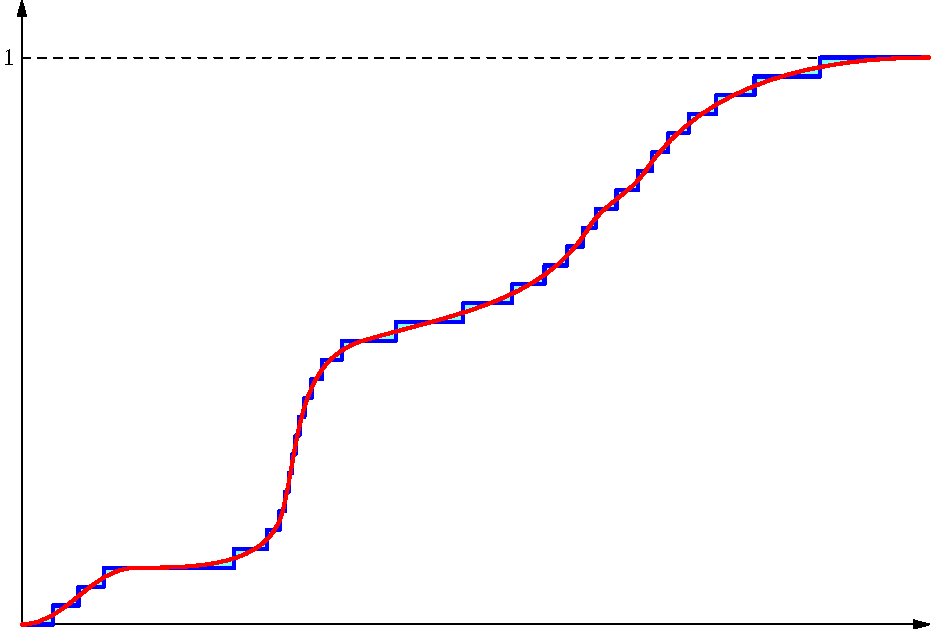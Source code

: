 
unitsize(2cm);
real width = 8;
real height = 5.5;
real one_y = 5;

draw((0,0)--(width,0), EndArrow);
draw((0,0)--(0,height), EndArrow);

int N = 30;

real step = one_y / N;
real tick = 0.05;
pen small_fs = fontsize(6);

draw((0,one_y)--(8,one_y), dashed);
label("$1$", (0,one_y), W);

path q = (0,0){1,0}..(1,0.5){1,0}..{0.2,0.8}(2.3,1)..(3,2.5){1,0.3}..{0.3,0.5}(5,3.5)..
    (5.5,4){1,1.5}..{1,0}(8,5);

real[] xs;
for (int i = 0; i < N; ++i) {
    real y = one_y * (2*i + 1) / (2*N);
    xs[i] = intersectionpoint((0,y)--(width,y), q).x;
}

path p = (0,0);
for (int i = 0; i < N; ++i)
    p = p -- (xs[i], i*step) -- (xs[i], (i+1)*step);          // adds a step
p = p -- (width, one_y);

fill(p..reverse(q)..cycle, evenodd+lightcyan);
draw(p, blue+linewidth(1.6));
draw(q, red+linewidth(1.6));